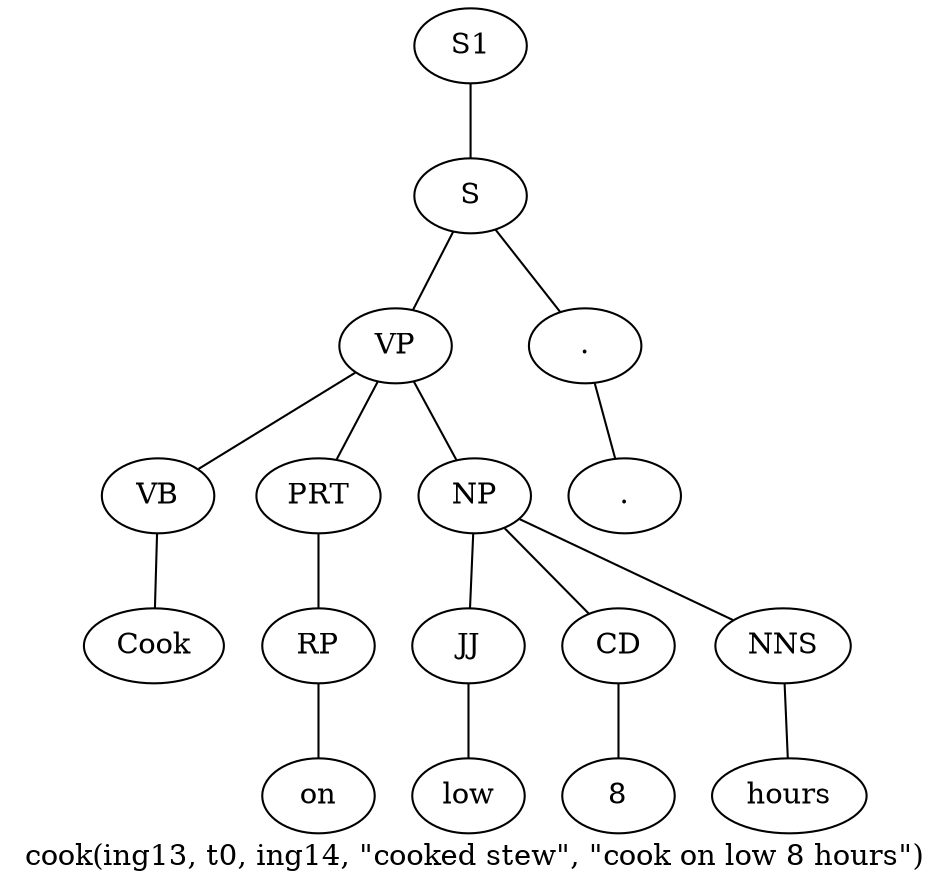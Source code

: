 graph SyntaxGraph {
	label = "cook(ing13, t0, ing14, \"cooked stew\", \"cook on low 8 hours\")";
	Node0 [label="S1"];
	Node1 [label="S"];
	Node2 [label="VP"];
	Node3 [label="VB"];
	Node4 [label="Cook"];
	Node5 [label="PRT"];
	Node6 [label="RP"];
	Node7 [label="on"];
	Node8 [label="NP"];
	Node9 [label="JJ"];
	Node10 [label="low"];
	Node11 [label="CD"];
	Node12 [label="8"];
	Node13 [label="NNS"];
	Node14 [label="hours"];
	Node15 [label="."];
	Node16 [label="."];

	Node0 -- Node1;
	Node1 -- Node2;
	Node1 -- Node15;
	Node2 -- Node3;
	Node2 -- Node5;
	Node2 -- Node8;
	Node3 -- Node4;
	Node5 -- Node6;
	Node6 -- Node7;
	Node8 -- Node9;
	Node8 -- Node11;
	Node8 -- Node13;
	Node9 -- Node10;
	Node11 -- Node12;
	Node13 -- Node14;
	Node15 -- Node16;
}